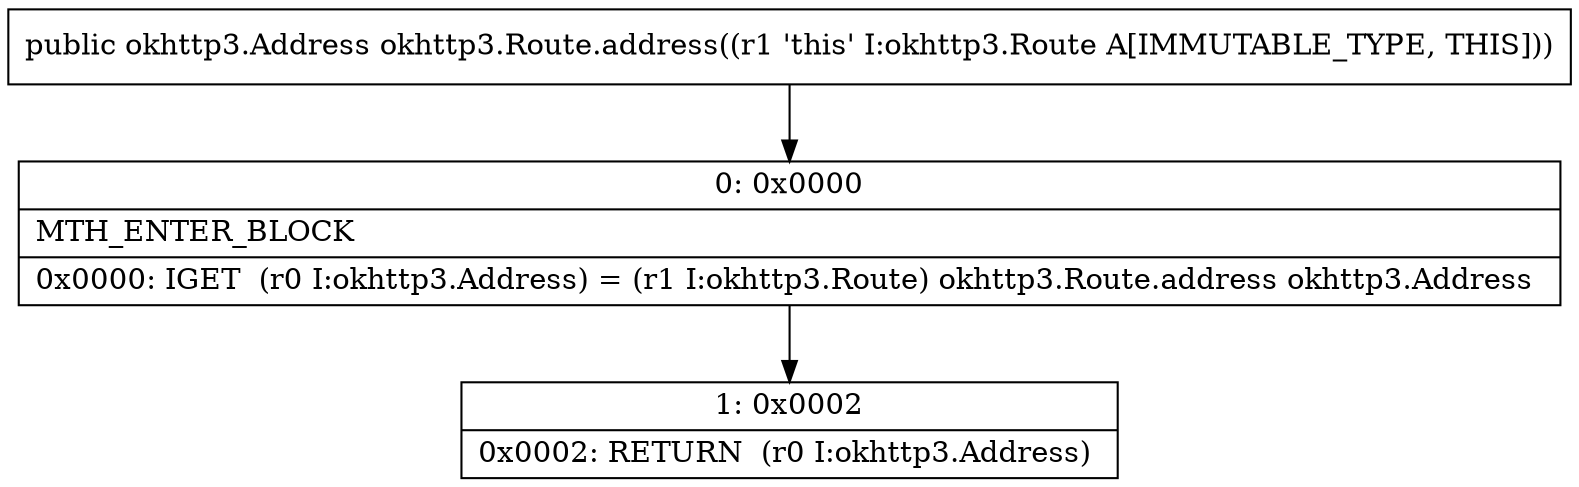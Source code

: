 digraph "CFG forokhttp3.Route.address()Lokhttp3\/Address;" {
Node_0 [shape=record,label="{0\:\ 0x0000|MTH_ENTER_BLOCK\l|0x0000: IGET  (r0 I:okhttp3.Address) = (r1 I:okhttp3.Route) okhttp3.Route.address okhttp3.Address \l}"];
Node_1 [shape=record,label="{1\:\ 0x0002|0x0002: RETURN  (r0 I:okhttp3.Address) \l}"];
MethodNode[shape=record,label="{public okhttp3.Address okhttp3.Route.address((r1 'this' I:okhttp3.Route A[IMMUTABLE_TYPE, THIS])) }"];
MethodNode -> Node_0;
Node_0 -> Node_1;
}

